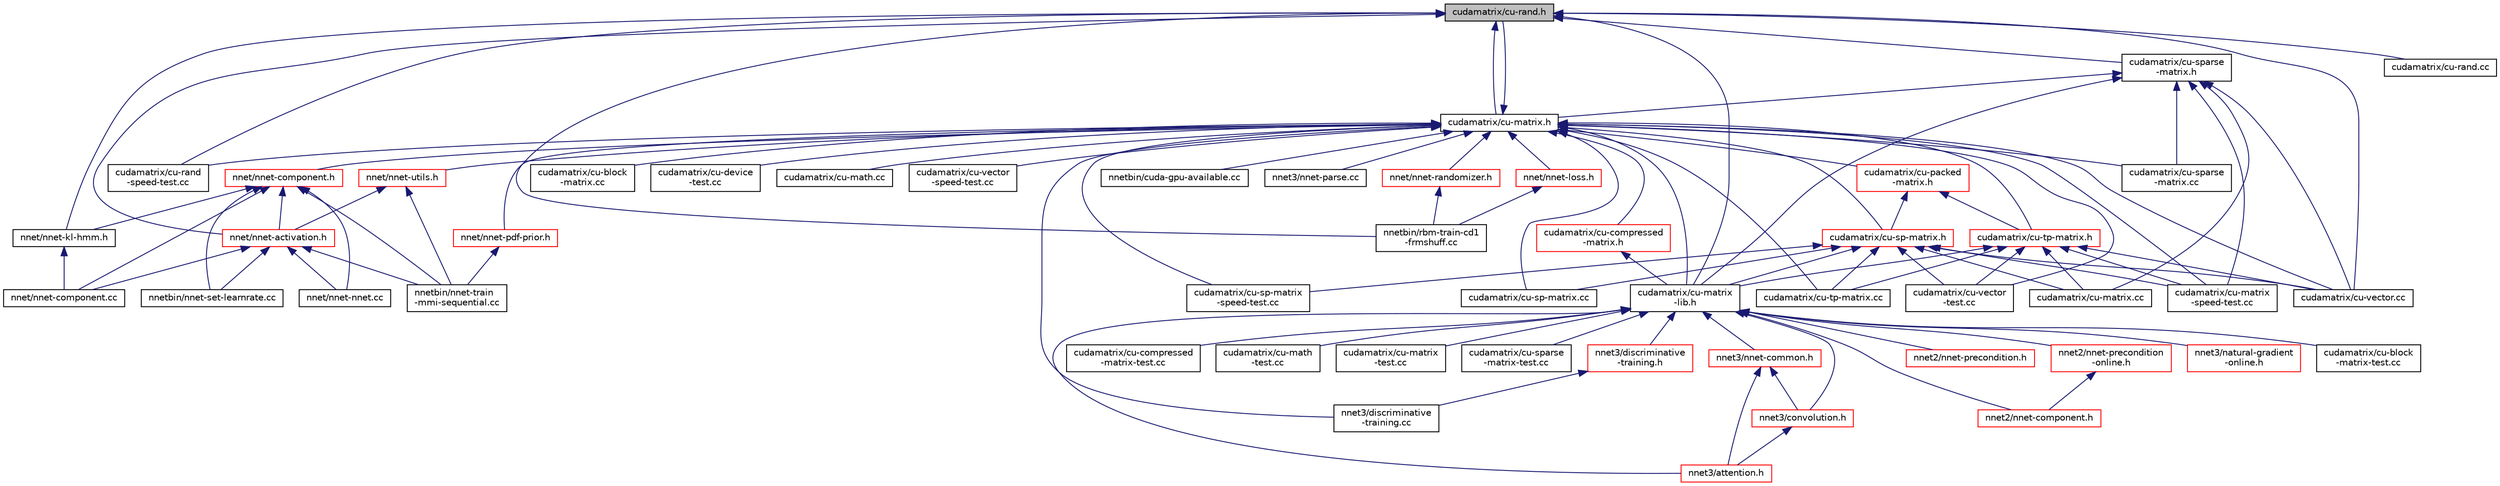 digraph "cudamatrix/cu-rand.h"
{
  edge [fontname="Helvetica",fontsize="10",labelfontname="Helvetica",labelfontsize="10"];
  node [fontname="Helvetica",fontsize="10",shape=record];
  Node47 [label="cudamatrix/cu-rand.h",height=0.2,width=0.4,color="black", fillcolor="grey75", style="filled", fontcolor="black"];
  Node47 -> Node48 [dir="back",color="midnightblue",fontsize="10",style="solid",fontname="Helvetica"];
  Node48 [label="cudamatrix/cu-matrix.h",height=0.2,width=0.4,color="black", fillcolor="white", style="filled",URL="$cu-matrix_8h.html"];
  Node48 -> Node49 [dir="back",color="midnightblue",fontsize="10",style="solid",fontname="Helvetica"];
  Node49 [label="cudamatrix/cu-matrix\l-lib.h",height=0.2,width=0.4,color="black", fillcolor="white", style="filled",URL="$cu-matrix-lib_8h.html"];
  Node49 -> Node50 [dir="back",color="midnightblue",fontsize="10",style="solid",fontname="Helvetica"];
  Node50 [label="cudamatrix/cu-block\l-matrix-test.cc",height=0.2,width=0.4,color="black", fillcolor="white", style="filled",URL="$cu-block-matrix-test_8cc.html"];
  Node49 -> Node51 [dir="back",color="midnightblue",fontsize="10",style="solid",fontname="Helvetica"];
  Node51 [label="cudamatrix/cu-compressed\l-matrix-test.cc",height=0.2,width=0.4,color="black", fillcolor="white", style="filled",URL="$cu-compressed-matrix-test_8cc.html"];
  Node49 -> Node52 [dir="back",color="midnightblue",fontsize="10",style="solid",fontname="Helvetica"];
  Node52 [label="cudamatrix/cu-math\l-test.cc",height=0.2,width=0.4,color="black", fillcolor="white", style="filled",URL="$cu-math-test_8cc.html"];
  Node49 -> Node53 [dir="back",color="midnightblue",fontsize="10",style="solid",fontname="Helvetica"];
  Node53 [label="cudamatrix/cu-matrix\l-test.cc",height=0.2,width=0.4,color="black", fillcolor="white", style="filled",URL="$cu-matrix-test_8cc.html"];
  Node49 -> Node54 [dir="back",color="midnightblue",fontsize="10",style="solid",fontname="Helvetica"];
  Node54 [label="cudamatrix/cu-sparse\l-matrix-test.cc",height=0.2,width=0.4,color="black", fillcolor="white", style="filled",URL="$cu-sparse-matrix-test_8cc.html"];
  Node49 -> Node55 [dir="back",color="midnightblue",fontsize="10",style="solid",fontname="Helvetica"];
  Node55 [label="nnet3/nnet-common.h",height=0.2,width=0.4,color="red", fillcolor="white", style="filled",URL="$nnet-common_8h.html"];
  Node55 -> Node179 [dir="back",color="midnightblue",fontsize="10",style="solid",fontname="Helvetica"];
  Node179 [label="nnet3/attention.h",height=0.2,width=0.4,color="red", fillcolor="white", style="filled",URL="$attention_8h.html",tooltip="This file contains the lower-level interface for self-attention. "];
  Node55 -> Node182 [dir="back",color="midnightblue",fontsize="10",style="solid",fontname="Helvetica"];
  Node182 [label="nnet3/convolution.h",height=0.2,width=0.4,color="red", fillcolor="white", style="filled",URL="$convolution_8h.html",tooltip="This file contains some fairly low-level utilities for implementing convolutional neural networks and..."];
  Node182 -> Node179 [dir="back",color="midnightblue",fontsize="10",style="solid",fontname="Helvetica"];
  Node49 -> Node186 [dir="back",color="midnightblue",fontsize="10",style="solid",fontname="Helvetica"];
  Node186 [label="nnet2/nnet-component.h",height=0.2,width=0.4,color="red", fillcolor="white", style="filled",URL="$_2nnet-component_8h.html"];
  Node49 -> Node290 [dir="back",color="midnightblue",fontsize="10",style="solid",fontname="Helvetica"];
  Node290 [label="nnet2/nnet-precondition\l-online.h",height=0.2,width=0.4,color="red", fillcolor="white", style="filled",URL="$nnet-precondition-online_8h.html"];
  Node290 -> Node186 [dir="back",color="midnightblue",fontsize="10",style="solid",fontname="Helvetica"];
  Node49 -> Node293 [dir="back",color="midnightblue",fontsize="10",style="solid",fontname="Helvetica"];
  Node293 [label="nnet2/nnet-precondition.h",height=0.2,width=0.4,color="red", fillcolor="white", style="filled",URL="$nnet-precondition_8h.html"];
  Node49 -> Node179 [dir="back",color="midnightblue",fontsize="10",style="solid",fontname="Helvetica"];
  Node49 -> Node182 [dir="back",color="midnightblue",fontsize="10",style="solid",fontname="Helvetica"];
  Node49 -> Node296 [dir="back",color="midnightblue",fontsize="10",style="solid",fontname="Helvetica"];
  Node296 [label="nnet3/discriminative\l-training.h",height=0.2,width=0.4,color="red", fillcolor="white", style="filled",URL="$discriminative-training_8h.html"];
  Node296 -> Node297 [dir="back",color="midnightblue",fontsize="10",style="solid",fontname="Helvetica"];
  Node297 [label="nnet3/discriminative\l-training.cc",height=0.2,width=0.4,color="black", fillcolor="white", style="filled",URL="$discriminative-training_8cc.html"];
  Node49 -> Node298 [dir="back",color="midnightblue",fontsize="10",style="solid",fontname="Helvetica"];
  Node298 [label="nnet3/natural-gradient\l-online.h",height=0.2,width=0.4,color="red", fillcolor="white", style="filled",URL="$natural-gradient-online_8h.html"];
  Node48 -> Node47 [dir="back",color="midnightblue",fontsize="10",style="solid",fontname="Helvetica"];
  Node48 -> Node301 [dir="back",color="midnightblue",fontsize="10",style="solid",fontname="Helvetica"];
  Node301 [label="cudamatrix/cu-packed\l-matrix.h",height=0.2,width=0.4,color="red", fillcolor="white", style="filled",URL="$cu-packed-matrix_8h.html"];
  Node301 -> Node302 [dir="back",color="midnightblue",fontsize="10",style="solid",fontname="Helvetica"];
  Node302 [label="cudamatrix/cu-sp-matrix.h",height=0.2,width=0.4,color="red", fillcolor="white", style="filled",URL="$cu-sp-matrix_8h.html"];
  Node302 -> Node49 [dir="back",color="midnightblue",fontsize="10",style="solid",fontname="Helvetica"];
  Node302 -> Node303 [dir="back",color="midnightblue",fontsize="10",style="solid",fontname="Helvetica"];
  Node303 [label="cudamatrix/cu-matrix\l-speed-test.cc",height=0.2,width=0.4,color="black", fillcolor="white", style="filled",URL="$cu-matrix-speed-test_8cc.html"];
  Node302 -> Node304 [dir="back",color="midnightblue",fontsize="10",style="solid",fontname="Helvetica"];
  Node304 [label="cudamatrix/cu-matrix.cc",height=0.2,width=0.4,color="black", fillcolor="white", style="filled",URL="$cu-matrix_8cc.html"];
  Node302 -> Node306 [dir="back",color="midnightblue",fontsize="10",style="solid",fontname="Helvetica"];
  Node306 [label="cudamatrix/cu-sp-matrix\l-speed-test.cc",height=0.2,width=0.4,color="black", fillcolor="white", style="filled",URL="$cu-sp-matrix-speed-test_8cc.html"];
  Node302 -> Node308 [dir="back",color="midnightblue",fontsize="10",style="solid",fontname="Helvetica"];
  Node308 [label="cudamatrix/cu-sp-matrix.cc",height=0.2,width=0.4,color="black", fillcolor="white", style="filled",URL="$cu-sp-matrix_8cc.html"];
  Node302 -> Node311 [dir="back",color="midnightblue",fontsize="10",style="solid",fontname="Helvetica"];
  Node311 [label="cudamatrix/cu-tp-matrix.cc",height=0.2,width=0.4,color="black", fillcolor="white", style="filled",URL="$cu-tp-matrix_8cc.html"];
  Node302 -> Node312 [dir="back",color="midnightblue",fontsize="10",style="solid",fontname="Helvetica"];
  Node312 [label="cudamatrix/cu-vector\l-test.cc",height=0.2,width=0.4,color="black", fillcolor="white", style="filled",URL="$cu-vector-test_8cc.html"];
  Node302 -> Node313 [dir="back",color="midnightblue",fontsize="10",style="solid",fontname="Helvetica"];
  Node313 [label="cudamatrix/cu-vector.cc",height=0.2,width=0.4,color="black", fillcolor="white", style="filled",URL="$cu-vector_8cc.html"];
  Node301 -> Node314 [dir="back",color="midnightblue",fontsize="10",style="solid",fontname="Helvetica"];
  Node314 [label="cudamatrix/cu-tp-matrix.h",height=0.2,width=0.4,color="red", fillcolor="white", style="filled",URL="$cu-tp-matrix_8h.html"];
  Node314 -> Node49 [dir="back",color="midnightblue",fontsize="10",style="solid",fontname="Helvetica"];
  Node314 -> Node303 [dir="back",color="midnightblue",fontsize="10",style="solid",fontname="Helvetica"];
  Node314 -> Node304 [dir="back",color="midnightblue",fontsize="10",style="solid",fontname="Helvetica"];
  Node314 -> Node311 [dir="back",color="midnightblue",fontsize="10",style="solid",fontname="Helvetica"];
  Node314 -> Node312 [dir="back",color="midnightblue",fontsize="10",style="solid",fontname="Helvetica"];
  Node314 -> Node313 [dir="back",color="midnightblue",fontsize="10",style="solid",fontname="Helvetica"];
  Node48 -> Node302 [dir="back",color="midnightblue",fontsize="10",style="solid",fontname="Helvetica"];
  Node48 -> Node314 [dir="back",color="midnightblue",fontsize="10",style="solid",fontname="Helvetica"];
  Node48 -> Node316 [dir="back",color="midnightblue",fontsize="10",style="solid",fontname="Helvetica"];
  Node316 [label="cudamatrix/cu-compressed\l-matrix.h",height=0.2,width=0.4,color="red", fillcolor="white", style="filled",URL="$cu-compressed-matrix_8h.html"];
  Node316 -> Node49 [dir="back",color="midnightblue",fontsize="10",style="solid",fontname="Helvetica"];
  Node48 -> Node318 [dir="back",color="midnightblue",fontsize="10",style="solid",fontname="Helvetica"];
  Node318 [label="cudamatrix/cu-block\l-matrix.cc",height=0.2,width=0.4,color="black", fillcolor="white", style="filled",URL="$cu-block-matrix_8cc.html"];
  Node48 -> Node319 [dir="back",color="midnightblue",fontsize="10",style="solid",fontname="Helvetica"];
  Node319 [label="cudamatrix/cu-device\l-test.cc",height=0.2,width=0.4,color="black", fillcolor="white", style="filled",URL="$cu-device-test_8cc.html"];
  Node48 -> Node320 [dir="back",color="midnightblue",fontsize="10",style="solid",fontname="Helvetica"];
  Node320 [label="cudamatrix/cu-math.cc",height=0.2,width=0.4,color="black", fillcolor="white", style="filled",URL="$cu-math_8cc.html"];
  Node48 -> Node303 [dir="back",color="midnightblue",fontsize="10",style="solid",fontname="Helvetica"];
  Node48 -> Node321 [dir="back",color="midnightblue",fontsize="10",style="solid",fontname="Helvetica"];
  Node321 [label="cudamatrix/cu-rand\l-speed-test.cc",height=0.2,width=0.4,color="black", fillcolor="white", style="filled",URL="$cu-rand-speed-test_8cc.html"];
  Node48 -> Node306 [dir="back",color="midnightblue",fontsize="10",style="solid",fontname="Helvetica"];
  Node48 -> Node308 [dir="back",color="midnightblue",fontsize="10",style="solid",fontname="Helvetica"];
  Node48 -> Node322 [dir="back",color="midnightblue",fontsize="10",style="solid",fontname="Helvetica"];
  Node322 [label="cudamatrix/cu-sparse\l-matrix.cc",height=0.2,width=0.4,color="black", fillcolor="white", style="filled",URL="$cu-sparse-matrix_8cc.html"];
  Node48 -> Node311 [dir="back",color="midnightblue",fontsize="10",style="solid",fontname="Helvetica"];
  Node48 -> Node323 [dir="back",color="midnightblue",fontsize="10",style="solid",fontname="Helvetica"];
  Node323 [label="cudamatrix/cu-vector\l-speed-test.cc",height=0.2,width=0.4,color="black", fillcolor="white", style="filled",URL="$cu-vector-speed-test_8cc.html"];
  Node48 -> Node312 [dir="back",color="midnightblue",fontsize="10",style="solid",fontname="Helvetica"];
  Node48 -> Node313 [dir="back",color="midnightblue",fontsize="10",style="solid",fontname="Helvetica"];
  Node48 -> Node324 [dir="back",color="midnightblue",fontsize="10",style="solid",fontname="Helvetica"];
  Node324 [label="nnet/nnet-component.h",height=0.2,width=0.4,color="red", fillcolor="white", style="filled",URL="$nnet-component_8h.html"];
  Node324 -> Node325 [dir="back",color="midnightblue",fontsize="10",style="solid",fontname="Helvetica"];
  Node325 [label="nnet/nnet-activation.h",height=0.2,width=0.4,color="red", fillcolor="white", style="filled",URL="$nnet-activation_8h.html"];
  Node325 -> Node326 [dir="back",color="midnightblue",fontsize="10",style="solid",fontname="Helvetica"];
  Node326 [label="nnet/nnet-component.cc",height=0.2,width=0.4,color="black", fillcolor="white", style="filled",URL="$nnet-component_8cc.html"];
  Node325 -> Node327 [dir="back",color="midnightblue",fontsize="10",style="solid",fontname="Helvetica"];
  Node327 [label="nnet/nnet-nnet.cc",height=0.2,width=0.4,color="black", fillcolor="white", style="filled",URL="$nnet-nnet_8cc.html"];
  Node325 -> Node328 [dir="back",color="midnightblue",fontsize="10",style="solid",fontname="Helvetica"];
  Node328 [label="nnetbin/nnet-set-learnrate.cc",height=0.2,width=0.4,color="black", fillcolor="white", style="filled",URL="$nnet-set-learnrate_8cc.html"];
  Node325 -> Node329 [dir="back",color="midnightblue",fontsize="10",style="solid",fontname="Helvetica"];
  Node329 [label="nnetbin/nnet-train\l-mmi-sequential.cc",height=0.2,width=0.4,color="black", fillcolor="white", style="filled",URL="$nnet-train-mmi-sequential_8cc.html"];
  Node324 -> Node326 [dir="back",color="midnightblue",fontsize="10",style="solid",fontname="Helvetica"];
  Node324 -> Node362 [dir="back",color="midnightblue",fontsize="10",style="solid",fontname="Helvetica"];
  Node362 [label="nnet/nnet-kl-hmm.h",height=0.2,width=0.4,color="black", fillcolor="white", style="filled",URL="$nnet-kl-hmm_8h.html"];
  Node362 -> Node326 [dir="back",color="midnightblue",fontsize="10",style="solid",fontname="Helvetica"];
  Node324 -> Node327 [dir="back",color="midnightblue",fontsize="10",style="solid",fontname="Helvetica"];
  Node324 -> Node328 [dir="back",color="midnightblue",fontsize="10",style="solid",fontname="Helvetica"];
  Node324 -> Node329 [dir="back",color="midnightblue",fontsize="10",style="solid",fontname="Helvetica"];
  Node48 -> Node370 [dir="back",color="midnightblue",fontsize="10",style="solid",fontname="Helvetica"];
  Node370 [label="nnet/nnet-utils.h",height=0.2,width=0.4,color="red", fillcolor="white", style="filled",URL="$nnet-utils_8h.html"];
  Node370 -> Node325 [dir="back",color="midnightblue",fontsize="10",style="solid",fontname="Helvetica"];
  Node370 -> Node329 [dir="back",color="midnightblue",fontsize="10",style="solid",fontname="Helvetica"];
  Node48 -> Node373 [dir="back",color="midnightblue",fontsize="10",style="solid",fontname="Helvetica"];
  Node373 [label="nnet/nnet-loss.h",height=0.2,width=0.4,color="red", fillcolor="white", style="filled",URL="$nnet-loss_8h.html"];
  Node373 -> Node340 [dir="back",color="midnightblue",fontsize="10",style="solid",fontname="Helvetica"];
  Node340 [label="nnetbin/rbm-train-cd1\l-frmshuff.cc",height=0.2,width=0.4,color="black", fillcolor="white", style="filled",URL="$rbm-train-cd1-frmshuff_8cc.html"];
  Node48 -> Node374 [dir="back",color="midnightblue",fontsize="10",style="solid",fontname="Helvetica"];
  Node374 [label="nnet/nnet-pdf-prior.h",height=0.2,width=0.4,color="red", fillcolor="white", style="filled",URL="$nnet-pdf-prior_8h.html"];
  Node374 -> Node329 [dir="back",color="midnightblue",fontsize="10",style="solid",fontname="Helvetica"];
  Node48 -> Node376 [dir="back",color="midnightblue",fontsize="10",style="solid",fontname="Helvetica"];
  Node376 [label="nnet/nnet-randomizer.h",height=0.2,width=0.4,color="red", fillcolor="white", style="filled",URL="$nnet-randomizer_8h.html"];
  Node376 -> Node340 [dir="back",color="midnightblue",fontsize="10",style="solid",fontname="Helvetica"];
  Node48 -> Node379 [dir="back",color="midnightblue",fontsize="10",style="solid",fontname="Helvetica"];
  Node379 [label="nnetbin/cuda-gpu-available.cc",height=0.2,width=0.4,color="black", fillcolor="white", style="filled",URL="$cuda-gpu-available_8cc.html"];
  Node48 -> Node297 [dir="back",color="midnightblue",fontsize="10",style="solid",fontname="Helvetica"];
  Node48 -> Node380 [dir="back",color="midnightblue",fontsize="10",style="solid",fontname="Helvetica"];
  Node380 [label="nnet3/nnet-parse.cc",height=0.2,width=0.4,color="black", fillcolor="white", style="filled",URL="$nnet-parse_8cc.html"];
  Node47 -> Node381 [dir="back",color="midnightblue",fontsize="10",style="solid",fontname="Helvetica"];
  Node381 [label="cudamatrix/cu-sparse\l-matrix.h",height=0.2,width=0.4,color="black", fillcolor="white", style="filled",URL="$cu-sparse-matrix_8h.html"];
  Node381 -> Node48 [dir="back",color="midnightblue",fontsize="10",style="solid",fontname="Helvetica"];
  Node381 -> Node49 [dir="back",color="midnightblue",fontsize="10",style="solid",fontname="Helvetica"];
  Node381 -> Node303 [dir="back",color="midnightblue",fontsize="10",style="solid",fontname="Helvetica"];
  Node381 -> Node304 [dir="back",color="midnightblue",fontsize="10",style="solid",fontname="Helvetica"];
  Node381 -> Node322 [dir="back",color="midnightblue",fontsize="10",style="solid",fontname="Helvetica"];
  Node381 -> Node313 [dir="back",color="midnightblue",fontsize="10",style="solid",fontname="Helvetica"];
  Node47 -> Node49 [dir="back",color="midnightblue",fontsize="10",style="solid",fontname="Helvetica"];
  Node47 -> Node321 [dir="back",color="midnightblue",fontsize="10",style="solid",fontname="Helvetica"];
  Node47 -> Node382 [dir="back",color="midnightblue",fontsize="10",style="solid",fontname="Helvetica"];
  Node382 [label="cudamatrix/cu-rand.cc",height=0.2,width=0.4,color="black", fillcolor="white", style="filled",URL="$cu-rand_8cc.html"];
  Node47 -> Node313 [dir="back",color="midnightblue",fontsize="10",style="solid",fontname="Helvetica"];
  Node47 -> Node325 [dir="back",color="midnightblue",fontsize="10",style="solid",fontname="Helvetica"];
  Node47 -> Node362 [dir="back",color="midnightblue",fontsize="10",style="solid",fontname="Helvetica"];
  Node47 -> Node340 [dir="back",color="midnightblue",fontsize="10",style="solid",fontname="Helvetica"];
}
